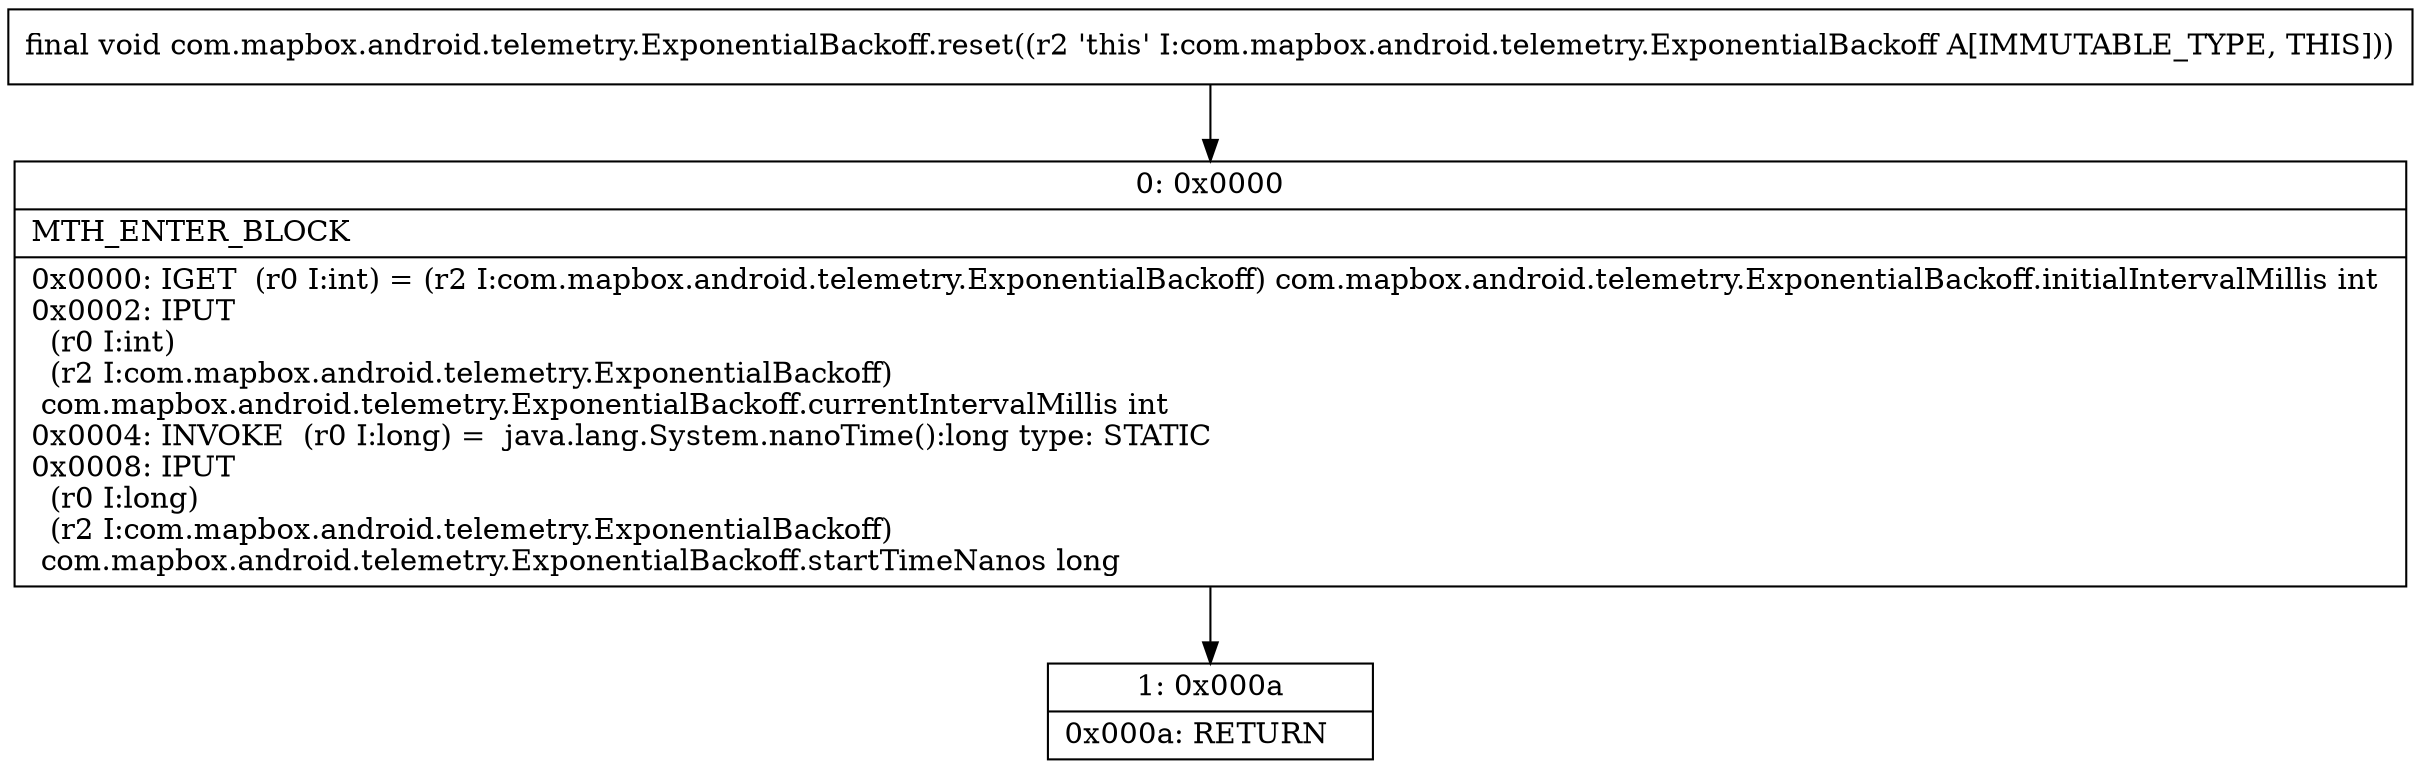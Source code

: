 digraph "CFG forcom.mapbox.android.telemetry.ExponentialBackoff.reset()V" {
Node_0 [shape=record,label="{0\:\ 0x0000|MTH_ENTER_BLOCK\l|0x0000: IGET  (r0 I:int) = (r2 I:com.mapbox.android.telemetry.ExponentialBackoff) com.mapbox.android.telemetry.ExponentialBackoff.initialIntervalMillis int \l0x0002: IPUT  \l  (r0 I:int)\l  (r2 I:com.mapbox.android.telemetry.ExponentialBackoff)\l com.mapbox.android.telemetry.ExponentialBackoff.currentIntervalMillis int \l0x0004: INVOKE  (r0 I:long) =  java.lang.System.nanoTime():long type: STATIC \l0x0008: IPUT  \l  (r0 I:long)\l  (r2 I:com.mapbox.android.telemetry.ExponentialBackoff)\l com.mapbox.android.telemetry.ExponentialBackoff.startTimeNanos long \l}"];
Node_1 [shape=record,label="{1\:\ 0x000a|0x000a: RETURN   \l}"];
MethodNode[shape=record,label="{final void com.mapbox.android.telemetry.ExponentialBackoff.reset((r2 'this' I:com.mapbox.android.telemetry.ExponentialBackoff A[IMMUTABLE_TYPE, THIS])) }"];
MethodNode -> Node_0;
Node_0 -> Node_1;
}

